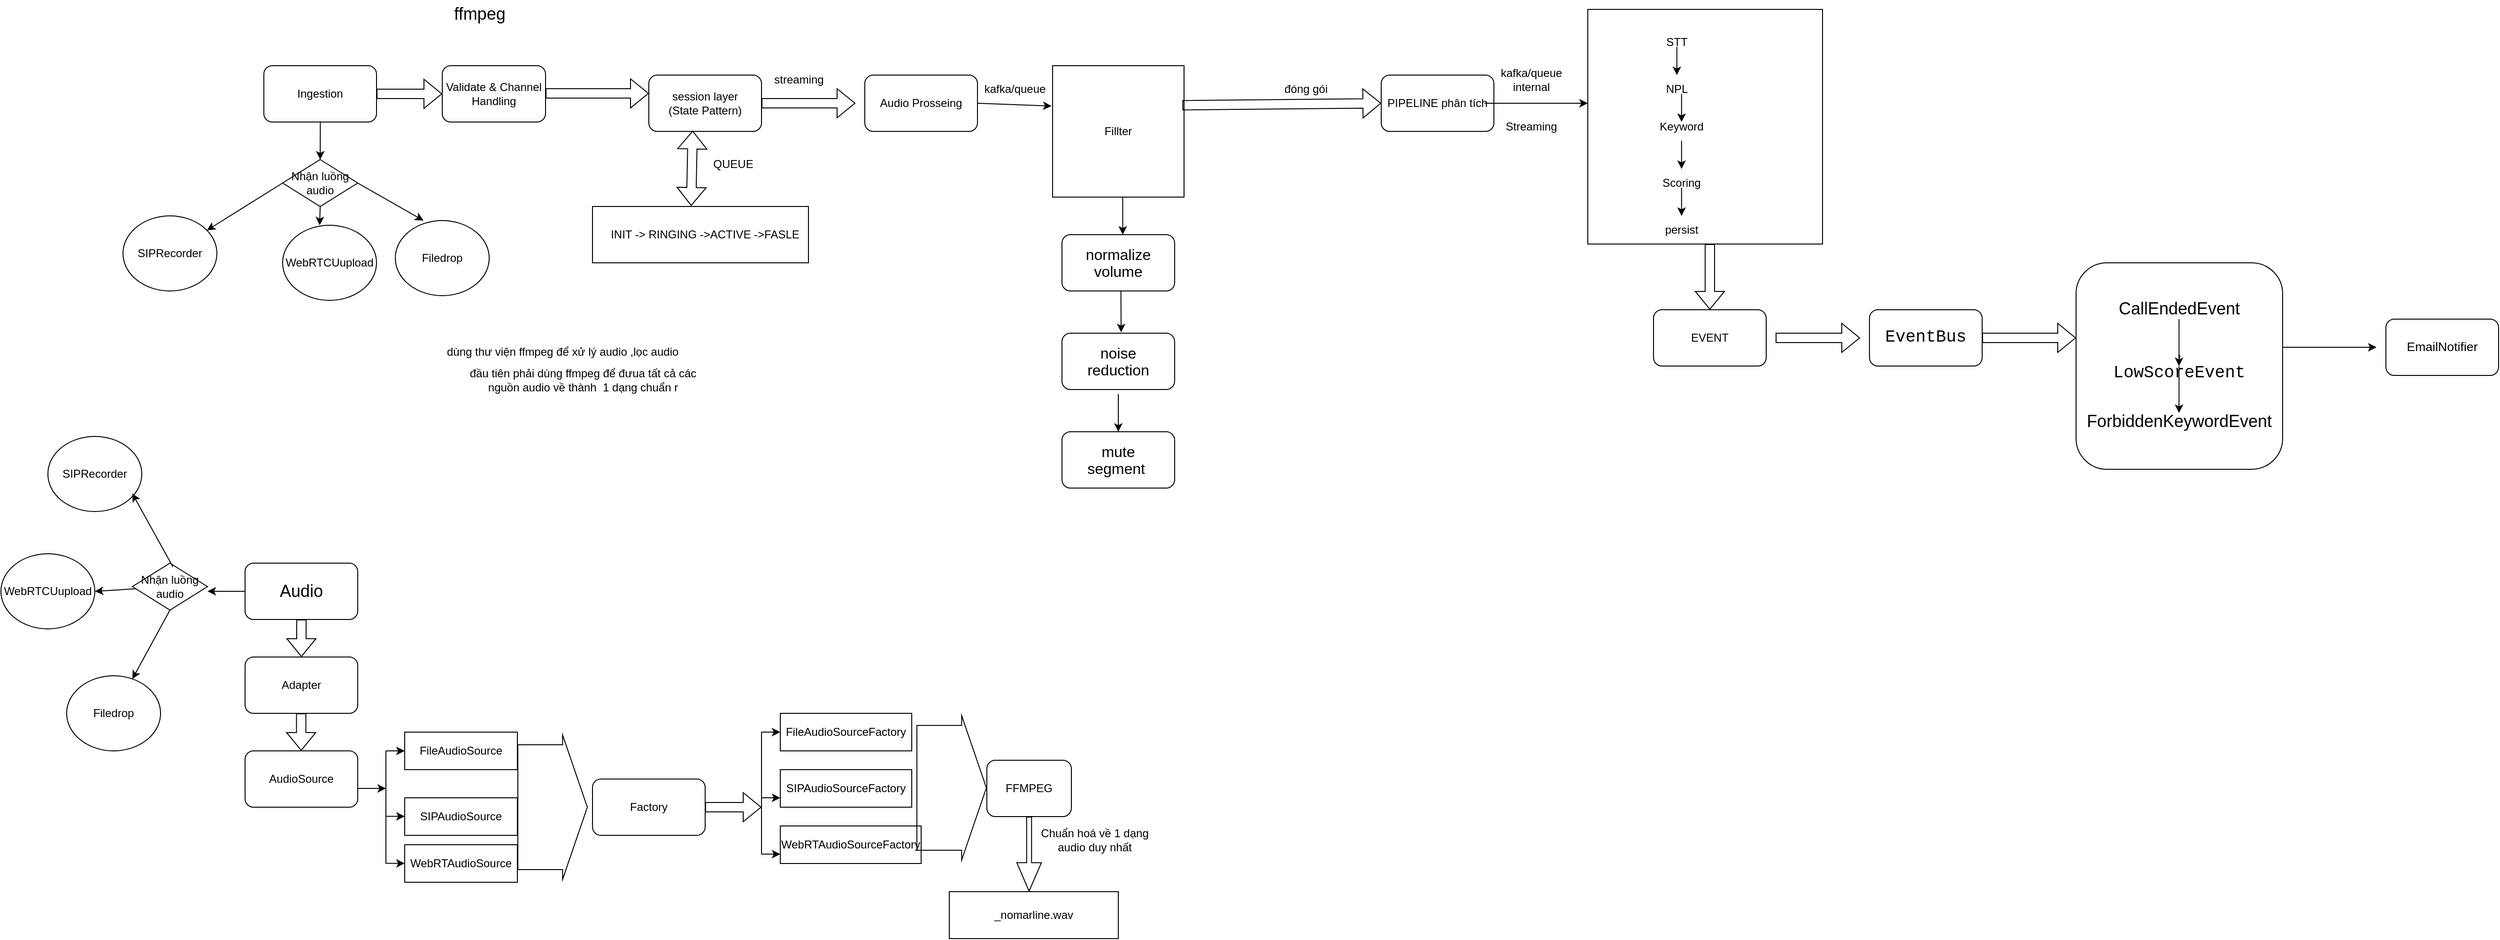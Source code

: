 <mxfile version="28.2.3">
  <diagram name="Page-1" id="5exD3tOwVEBH9GhEouph">
    <mxGraphModel dx="1293" dy="243" grid="1" gridSize="10" guides="1" tooltips="1" connect="1" arrows="1" fold="1" page="1" pageScale="1" pageWidth="850" pageHeight="1100" math="0" shadow="0">
      <root>
        <mxCell id="0" />
        <mxCell id="1" parent="0" />
        <mxCell id="lYN4OYt0fOrp-CvqFd3v-1" value="Ingestion" style="rounded=1;whiteSpace=wrap;html=1;" parent="1" vertex="1">
          <mxGeometry x="10" y="170" width="120" height="60" as="geometry" />
        </mxCell>
        <mxCell id="lYN4OYt0fOrp-CvqFd3v-2" value="SIPRecorder" style="ellipse;whiteSpace=wrap;html=1;" parent="1" vertex="1">
          <mxGeometry x="-140" y="330" width="100" height="80" as="geometry" />
        </mxCell>
        <mxCell id="lYN4OYt0fOrp-CvqFd3v-3" value="WebRTCUupload" style="ellipse;whiteSpace=wrap;html=1;" parent="1" vertex="1">
          <mxGeometry x="30" y="340" width="100" height="80" as="geometry" />
        </mxCell>
        <mxCell id="lYN4OYt0fOrp-CvqFd3v-4" value="Filedrop" style="ellipse;whiteSpace=wrap;html=1;" parent="1" vertex="1">
          <mxGeometry x="150" y="335" width="100" height="80" as="geometry" />
        </mxCell>
        <mxCell id="lYN4OYt0fOrp-CvqFd3v-5" value="Nhận luồng audio" style="rhombus;whiteSpace=wrap;html=1;" parent="1" vertex="1">
          <mxGeometry x="30" y="270" width="80" height="50" as="geometry" />
        </mxCell>
        <mxCell id="lYN4OYt0fOrp-CvqFd3v-6" value="" style="endArrow=classic;html=1;rounded=0;entryX=0.5;entryY=0;entryDx=0;entryDy=0;" parent="1" target="lYN4OYt0fOrp-CvqFd3v-5" edge="1">
          <mxGeometry width="50" height="50" relative="1" as="geometry">
            <mxPoint x="70.15" y="230" as="sourcePoint" />
            <mxPoint x="69.86" y="250" as="targetPoint" />
          </mxGeometry>
        </mxCell>
        <mxCell id="lYN4OYt0fOrp-CvqFd3v-7" value="" style="endArrow=classic;html=1;rounded=0;entryX=0.3;entryY=0;entryDx=0;entryDy=0;entryPerimeter=0;exitX=1;exitY=0.5;exitDx=0;exitDy=0;" parent="1" source="lYN4OYt0fOrp-CvqFd3v-5" target="lYN4OYt0fOrp-CvqFd3v-4" edge="1">
          <mxGeometry width="50" height="50" relative="1" as="geometry">
            <mxPoint x="210" y="300" as="sourcePoint" />
            <mxPoint x="260" y="250" as="targetPoint" />
          </mxGeometry>
        </mxCell>
        <mxCell id="lYN4OYt0fOrp-CvqFd3v-8" value="" style="endArrow=classic;html=1;rounded=0;entryX=0.394;entryY=0;entryDx=0;entryDy=0;entryPerimeter=0;exitX=0.5;exitY=1;exitDx=0;exitDy=0;" parent="1" source="lYN4OYt0fOrp-CvqFd3v-5" target="lYN4OYt0fOrp-CvqFd3v-3" edge="1">
          <mxGeometry width="50" height="50" relative="1" as="geometry">
            <mxPoint x="190" y="310" as="sourcePoint" />
            <mxPoint x="240" y="260" as="targetPoint" />
          </mxGeometry>
        </mxCell>
        <mxCell id="lYN4OYt0fOrp-CvqFd3v-9" value="" style="endArrow=classic;html=1;rounded=0;exitX=0;exitY=0.5;exitDx=0;exitDy=0;" parent="1" source="lYN4OYt0fOrp-CvqFd3v-5" target="lYN4OYt0fOrp-CvqFd3v-2" edge="1">
          <mxGeometry width="50" height="50" relative="1" as="geometry">
            <mxPoint x="20" y="300" as="sourcePoint" />
            <mxPoint x="220" y="250" as="targetPoint" />
          </mxGeometry>
        </mxCell>
        <mxCell id="lYN4OYt0fOrp-CvqFd3v-10" value="session layer&lt;div&gt;(State Pattern)&lt;/div&gt;" style="rounded=1;whiteSpace=wrap;html=1;" parent="1" vertex="1">
          <mxGeometry x="420" y="180" width="120" height="60" as="geometry" />
        </mxCell>
        <mxCell id="lYN4OYt0fOrp-CvqFd3v-11" value="" style="shape=flexArrow;endArrow=classic;html=1;rounded=0;entryX=0;entryY=0.5;entryDx=0;entryDy=0;" parent="1" edge="1">
          <mxGeometry width="50" height="50" relative="1" as="geometry">
            <mxPoint x="310" y="199.52" as="sourcePoint" />
            <mxPoint x="420" y="199.52" as="targetPoint" />
          </mxGeometry>
        </mxCell>
        <mxCell id="lYN4OYt0fOrp-CvqFd3v-12" value="" style="rounded=0;whiteSpace=wrap;html=1;" parent="1" vertex="1">
          <mxGeometry x="360" y="320" width="230" height="60" as="geometry" />
        </mxCell>
        <mxCell id="lYN4OYt0fOrp-CvqFd3v-14" value="INIT -&amp;gt; RINGING -&amp;gt;ACTIVE -&amp;gt;FASLE" style="text;html=1;align=center;verticalAlign=middle;whiteSpace=wrap;rounded=0;" parent="1" vertex="1">
          <mxGeometry x="375" y="335" width="210" height="30" as="geometry" />
        </mxCell>
        <mxCell id="lYN4OYt0fOrp-CvqFd3v-16" value="" style="shape=flexArrow;endArrow=classic;html=1;rounded=0;" parent="1" edge="1">
          <mxGeometry width="50" height="50" relative="1" as="geometry">
            <mxPoint x="540" y="210" as="sourcePoint" />
            <mxPoint x="640" y="210" as="targetPoint" />
          </mxGeometry>
        </mxCell>
        <mxCell id="lYN4OYt0fOrp-CvqFd3v-17" value="Audio Prosseing" style="rounded=1;whiteSpace=wrap;html=1;" parent="1" vertex="1">
          <mxGeometry x="650" y="180" width="120" height="60" as="geometry" />
        </mxCell>
        <mxCell id="lYN4OYt0fOrp-CvqFd3v-18" value="" style="endArrow=classic;html=1;rounded=0;entryX=-0.008;entryY=0.307;entryDx=0;entryDy=0;entryPerimeter=0;" parent="1" target="lYN4OYt0fOrp-CvqFd3v-19" edge="1">
          <mxGeometry width="50" height="50" relative="1" as="geometry">
            <mxPoint x="770" y="210" as="sourcePoint" />
            <mxPoint x="830" y="210" as="targetPoint" />
          </mxGeometry>
        </mxCell>
        <mxCell id="lYN4OYt0fOrp-CvqFd3v-19" value="Fillter" style="whiteSpace=wrap;html=1;aspect=fixed;" parent="1" vertex="1">
          <mxGeometry x="850" y="170" width="140" height="140" as="geometry" />
        </mxCell>
        <mxCell id="lYN4OYt0fOrp-CvqFd3v-25" value="" style="shape=flexArrow;endArrow=classic;html=1;rounded=0;exitX=0.987;exitY=0.301;exitDx=0;exitDy=0;exitPerimeter=0;entryX=0;entryY=0.5;entryDx=0;entryDy=0;" parent="1" source="lYN4OYt0fOrp-CvqFd3v-19" edge="1" target="lYN4OYt0fOrp-CvqFd3v-27">
          <mxGeometry width="50" height="50" relative="1" as="geometry">
            <mxPoint x="1070" y="210" as="sourcePoint" />
            <mxPoint x="1200" y="210" as="targetPoint" />
          </mxGeometry>
        </mxCell>
        <mxCell id="lYN4OYt0fOrp-CvqFd3v-26" value="đóng gói" style="text;html=1;align=center;verticalAlign=middle;whiteSpace=wrap;rounded=0;" parent="1" vertex="1">
          <mxGeometry x="1090" y="180" width="60" height="30" as="geometry" />
        </mxCell>
        <mxCell id="lYN4OYt0fOrp-CvqFd3v-27" value="PIPELINE phân tích" style="rounded=1;whiteSpace=wrap;html=1;" parent="1" vertex="1">
          <mxGeometry x="1200" y="180" width="120" height="60" as="geometry" />
        </mxCell>
        <mxCell id="lYN4OYt0fOrp-CvqFd3v-28" value="" style="endArrow=classic;html=1;rounded=0;entryX=0;entryY=0.4;entryDx=0;entryDy=0;entryPerimeter=0;" parent="1" target="lYN4OYt0fOrp-CvqFd3v-29" edge="1">
          <mxGeometry width="50" height="50" relative="1" as="geometry">
            <mxPoint x="1310" y="210" as="sourcePoint" />
            <mxPoint x="1380" y="210" as="targetPoint" />
          </mxGeometry>
        </mxCell>
        <mxCell id="lYN4OYt0fOrp-CvqFd3v-29" value="" style="whiteSpace=wrap;html=1;aspect=fixed;" parent="1" vertex="1">
          <mxGeometry x="1420" y="110" width="250" height="250" as="geometry" />
        </mxCell>
        <mxCell id="lYN4OYt0fOrp-CvqFd3v-30" value="STT" style="text;html=1;align=center;verticalAlign=middle;whiteSpace=wrap;rounded=0;" parent="1" vertex="1">
          <mxGeometry x="1485" y="130" width="60" height="30" as="geometry" />
        </mxCell>
        <mxCell id="lYN4OYt0fOrp-CvqFd3v-31" value="NPL" style="text;html=1;align=center;verticalAlign=middle;whiteSpace=wrap;rounded=0;" parent="1" vertex="1">
          <mxGeometry x="1485" y="180" width="60" height="30" as="geometry" />
        </mxCell>
        <mxCell id="lYN4OYt0fOrp-CvqFd3v-32" value="Keyword" style="text;html=1;align=center;verticalAlign=middle;whiteSpace=wrap;rounded=0;" parent="1" vertex="1">
          <mxGeometry x="1490" y="220" width="60" height="30" as="geometry" />
        </mxCell>
        <mxCell id="lYN4OYt0fOrp-CvqFd3v-33" value="Scoring" style="text;html=1;align=center;verticalAlign=middle;whiteSpace=wrap;rounded=0;" parent="1" vertex="1">
          <mxGeometry x="1490" y="280" width="60" height="30" as="geometry" />
        </mxCell>
        <mxCell id="lYN4OYt0fOrp-CvqFd3v-34" value="persist" style="text;html=1;align=center;verticalAlign=middle;whiteSpace=wrap;rounded=0;" parent="1" vertex="1">
          <mxGeometry x="1490" y="330" width="60" height="30" as="geometry" />
        </mxCell>
        <mxCell id="lYN4OYt0fOrp-CvqFd3v-35" value="kafka/queue internal" style="text;html=1;align=center;verticalAlign=middle;whiteSpace=wrap;rounded=0;" parent="1" vertex="1">
          <mxGeometry x="1330" y="170" width="60" height="30" as="geometry" />
        </mxCell>
        <mxCell id="lYN4OYt0fOrp-CvqFd3v-40" value="streaming" style="text;html=1;align=center;verticalAlign=middle;whiteSpace=wrap;rounded=0;" parent="1" vertex="1">
          <mxGeometry x="550" y="170" width="60" height="30" as="geometry" />
        </mxCell>
        <mxCell id="lYN4OYt0fOrp-CvqFd3v-41" value="kafka/queue" style="text;html=1;align=center;verticalAlign=middle;whiteSpace=wrap;rounded=0;" parent="1" vertex="1">
          <mxGeometry x="780" y="180" width="60" height="30" as="geometry" />
        </mxCell>
        <mxCell id="lYN4OYt0fOrp-CvqFd3v-42" value="" style="endArrow=classic;html=1;rounded=0;" parent="1" edge="1">
          <mxGeometry width="50" height="50" relative="1" as="geometry">
            <mxPoint x="1514.86" y="150" as="sourcePoint" />
            <mxPoint x="1514.86" y="180" as="targetPoint" />
          </mxGeometry>
        </mxCell>
        <mxCell id="lYN4OYt0fOrp-CvqFd3v-43" value="" style="endArrow=classic;html=1;rounded=0;" parent="1" edge="1">
          <mxGeometry width="50" height="50" relative="1" as="geometry">
            <mxPoint x="1519.86" y="200" as="sourcePoint" />
            <mxPoint x="1519.86" y="230" as="targetPoint" />
          </mxGeometry>
        </mxCell>
        <mxCell id="lYN4OYt0fOrp-CvqFd3v-44" value="" style="endArrow=classic;html=1;rounded=0;" parent="1" edge="1">
          <mxGeometry width="50" height="50" relative="1" as="geometry">
            <mxPoint x="1519.86" y="250" as="sourcePoint" />
            <mxPoint x="1519.86" y="280" as="targetPoint" />
          </mxGeometry>
        </mxCell>
        <mxCell id="lYN4OYt0fOrp-CvqFd3v-45" value="" style="endArrow=classic;html=1;rounded=0;" parent="1" edge="1">
          <mxGeometry width="50" height="50" relative="1" as="geometry">
            <mxPoint x="1519.86" y="300" as="sourcePoint" />
            <mxPoint x="1519.86" y="330" as="targetPoint" />
          </mxGeometry>
        </mxCell>
        <mxCell id="lYN4OYt0fOrp-CvqFd3v-47" value="&lt;span style=&quot;font-size:12.0pt;line-height:107%;&lt;br/&gt;font-family:&amp;quot;Times New Roman&amp;quot;,serif;mso-fareast-font-family:&amp;quot;Times New Roman&amp;quot;;&lt;br/&gt;mso-ansi-language:EN-US;mso-fareast-language:EN-US;mso-bidi-language:AR-SA&quot;&gt;normalize&lt;br/&gt;volume&lt;/span&gt;" style="rounded=1;whiteSpace=wrap;html=1;" parent="1" vertex="1">
          <mxGeometry x="860" y="350" width="120" height="60" as="geometry" />
        </mxCell>
        <mxCell id="lYN4OYt0fOrp-CvqFd3v-48" value="" style="endArrow=classic;html=1;rounded=0;" parent="1" edge="1">
          <mxGeometry width="50" height="50" relative="1" as="geometry">
            <mxPoint x="924.71" y="310" as="sourcePoint" />
            <mxPoint x="924.71" y="350" as="targetPoint" />
          </mxGeometry>
        </mxCell>
        <mxCell id="lYN4OYt0fOrp-CvqFd3v-50" value="" style="endArrow=classic;html=1;rounded=0;entryX=0.646;entryY=-0.025;entryDx=0;entryDy=0;entryPerimeter=0;exitX=0.523;exitY=1;exitDx=0;exitDy=0;exitPerimeter=0;" parent="1" source="lYN4OYt0fOrp-CvqFd3v-49" edge="1">
          <mxGeometry width="50" height="50" relative="1" as="geometry">
            <mxPoint x="944.96" y="462.52" as="sourcePoint" />
            <mxPoint x="955.04" y="500" as="targetPoint" />
          </mxGeometry>
        </mxCell>
        <mxCell id="lYN4OYt0fOrp-CvqFd3v-51" value="&lt;span style=&quot;font-size:12.0pt;line-height:107%;&lt;br/&gt;font-family:&amp;quot;Times New Roman&amp;quot;,serif;mso-fareast-font-family:&amp;quot;Times New Roman&amp;quot;;&lt;br/&gt;mso-ansi-language:EN-US;mso-fareast-language:EN-US;mso-bidi-language:AR-SA&quot;&gt;mute&lt;br/&gt;segment&amp;nbsp;&lt;/span&gt;" style="rounded=1;whiteSpace=wrap;html=1;" parent="1" vertex="1">
          <mxGeometry x="860" y="560" width="120" height="60" as="geometry" />
        </mxCell>
        <mxCell id="lYN4OYt0fOrp-CvqFd3v-53" value="" style="shape=flexArrow;endArrow=classic;html=1;rounded=0;exitX=1;exitY=1;exitDx=0;exitDy=0;" parent="1" source="lYN4OYt0fOrp-CvqFd3v-34" edge="1">
          <mxGeometry width="50" height="50" relative="1" as="geometry">
            <mxPoint x="1500" y="480" as="sourcePoint" />
            <mxPoint x="1550" y="430" as="targetPoint" />
          </mxGeometry>
        </mxCell>
        <mxCell id="lYN4OYt0fOrp-CvqFd3v-56" value="EVENT" style="rounded=1;whiteSpace=wrap;html=1;" parent="1" vertex="1">
          <mxGeometry x="1490" y="430" width="120" height="60" as="geometry" />
        </mxCell>
        <mxCell id="lYN4OYt0fOrp-CvqFd3v-57" value="" style="shape=flexArrow;endArrow=classic;html=1;rounded=0;" parent="1" edge="1">
          <mxGeometry width="50" height="50" relative="1" as="geometry">
            <mxPoint x="1620" y="460" as="sourcePoint" />
            <mxPoint x="1710" y="460" as="targetPoint" />
          </mxGeometry>
        </mxCell>
        <mxCell id="lYN4OYt0fOrp-CvqFd3v-58" value="&lt;span style=&quot;line-height: 107%; font-family: &amp;quot;Courier New&amp;quot;;&quot;&gt;&lt;font style=&quot;font-size: 18px;&quot;&gt;EventBus&lt;/font&gt;&lt;/span&gt;" style="rounded=1;whiteSpace=wrap;html=1;" parent="1" vertex="1">
          <mxGeometry x="1720" y="430" width="120" height="60" as="geometry" />
        </mxCell>
        <mxCell id="lYN4OYt0fOrp-CvqFd3v-60" value="" style="shape=flexArrow;endArrow=classic;html=1;rounded=0;" parent="1" edge="1">
          <mxGeometry width="50" height="50" relative="1" as="geometry">
            <mxPoint x="1840" y="460" as="sourcePoint" />
            <mxPoint x="1940" y="460" as="targetPoint" />
          </mxGeometry>
        </mxCell>
        <mxCell id="lYN4OYt0fOrp-CvqFd3v-61" value="" style="rounded=1;whiteSpace=wrap;html=1;" parent="1" vertex="1">
          <mxGeometry x="1940" y="380" width="220" height="220" as="geometry" />
        </mxCell>
        <mxCell id="lYN4OYt0fOrp-CvqFd3v-62" value="&lt;span style=&quot;line-height: 107%;&quot;&gt;&lt;font style=&quot;font-size: 18px;&quot;&gt;CallEndedEvent&lt;/font&gt;&lt;/span&gt;" style="text;html=1;align=center;verticalAlign=middle;whiteSpace=wrap;rounded=0;" parent="1" vertex="1">
          <mxGeometry x="2020" y="415" width="60" height="30" as="geometry" />
        </mxCell>
        <mxCell id="lYN4OYt0fOrp-CvqFd3v-63" value="&lt;font style=&quot;font-size: 18px;&quot;&gt;&lt;span style=&quot;line-height: 107%;&quot;&gt;, &lt;/span&gt;&lt;span style=&quot;line-height: 107%; font-family: &amp;quot;Courier New&amp;quot;;&quot;&gt;LowScoreEvent&lt;/span&gt;&lt;/font&gt;" style="text;html=1;align=center;verticalAlign=middle;whiteSpace=wrap;rounded=0;" parent="1" vertex="1">
          <mxGeometry x="2020" y="470" width="60" height="30" as="geometry" />
        </mxCell>
        <mxCell id="lYN4OYt0fOrp-CvqFd3v-64" value="&lt;span style=&quot;line-height: 107%;&quot;&gt;&lt;font style=&quot;font-size: 18px;&quot;&gt;ForbiddenKeywordEvent&lt;/font&gt;&lt;/span&gt;" style="text;html=1;align=center;verticalAlign=middle;whiteSpace=wrap;rounded=0;" parent="1" vertex="1">
          <mxGeometry x="2020" y="535" width="60" height="30" as="geometry" />
        </mxCell>
        <mxCell id="lYN4OYt0fOrp-CvqFd3v-65" value="" style="endArrow=classic;html=1;rounded=0;" parent="1" edge="1">
          <mxGeometry width="50" height="50" relative="1" as="geometry">
            <mxPoint x="2049.66" y="440" as="sourcePoint" />
            <mxPoint x="2049.66" y="490" as="targetPoint" />
          </mxGeometry>
        </mxCell>
        <mxCell id="lYN4OYt0fOrp-CvqFd3v-66" value="" style="endArrow=classic;html=1;rounded=0;" parent="1" edge="1">
          <mxGeometry width="50" height="50" relative="1" as="geometry">
            <mxPoint x="2049.66" y="490" as="sourcePoint" />
            <mxPoint x="2049.66" y="540" as="targetPoint" />
          </mxGeometry>
        </mxCell>
        <mxCell id="lYN4OYt0fOrp-CvqFd3v-67" value="" style="endArrow=classic;html=1;rounded=0;" parent="1" edge="1">
          <mxGeometry width="50" height="50" relative="1" as="geometry">
            <mxPoint x="2160" y="470" as="sourcePoint" />
            <mxPoint x="2260" y="470" as="targetPoint" />
          </mxGeometry>
        </mxCell>
        <mxCell id="lYN4OYt0fOrp-CvqFd3v-68" value="&lt;span style=&quot;font-size:10.0pt;line-height:107%;&lt;br/&gt;font-family:&amp;quot;Courier New&amp;quot;;mso-fareast-font-family:&amp;quot;Times New Roman&amp;quot;;mso-ansi-language:&lt;br/&gt;EN-US;mso-fareast-language:EN-US;mso-bidi-language:AR-SA&quot;&gt;EmailNotifier&lt;/span&gt;" style="rounded=1;whiteSpace=wrap;html=1;" parent="1" vertex="1">
          <mxGeometry x="2270" y="440" width="120" height="60" as="geometry" />
        </mxCell>
        <mxCell id="lYN4OYt0fOrp-CvqFd3v-70" value="" style="shape=flexArrow;endArrow=classic;startArrow=classic;html=1;rounded=0;exitX=0.457;exitY=-0.012;exitDx=0;exitDy=0;entryX=0.389;entryY=0.986;entryDx=0;entryDy=0;entryPerimeter=0;exitPerimeter=0;" parent="1" source="lYN4OYt0fOrp-CvqFd3v-12" target="lYN4OYt0fOrp-CvqFd3v-10" edge="1">
          <mxGeometry width="100" height="100" relative="1" as="geometry">
            <mxPoint x="290" y="350" as="sourcePoint" />
            <mxPoint x="140" y="220" as="targetPoint" />
          </mxGeometry>
        </mxCell>
        <mxCell id="lYN4OYt0fOrp-CvqFd3v-71" value="QUEUE" style="text;html=1;align=center;verticalAlign=middle;whiteSpace=wrap;rounded=0;" parent="1" vertex="1">
          <mxGeometry x="480" y="260" width="60" height="30" as="geometry" />
        </mxCell>
        <mxCell id="lYN4OYt0fOrp-CvqFd3v-72" value="Streaming" style="text;html=1;align=center;verticalAlign=middle;whiteSpace=wrap;rounded=0;" parent="1" vertex="1">
          <mxGeometry x="1330" y="220" width="60" height="30" as="geometry" />
        </mxCell>
        <mxCell id="lYN4OYt0fOrp-CvqFd3v-73" value="dùng thư viện ffmpeg để xử lý audio ,lọc audio&amp;nbsp;" style="text;html=1;align=center;verticalAlign=middle;whiteSpace=wrap;rounded=0;" parent="1" vertex="1">
          <mxGeometry x="-20" y="415" width="700" height="120" as="geometry" />
        </mxCell>
        <mxCell id="lYN4OYt0fOrp-CvqFd3v-74" value="đầu tiên phải dùng ffmpeg để đưua tất cả các nguồn audio về thành&amp;nbsp; 1 dạng chuẩn r" style="text;html=1;align=center;verticalAlign=middle;whiteSpace=wrap;rounded=0;" parent="1" vertex="1">
          <mxGeometry x="210" y="490" width="280" height="30" as="geometry" />
        </mxCell>
        <mxCell id="U8JCTARTQG8S7cbm4cmT-1" value="&lt;font style=&quot;font-size: 18px;&quot;&gt;ffmpeg&lt;/font&gt;" style="text;html=1;align=center;verticalAlign=middle;whiteSpace=wrap;rounded=0;" parent="1" vertex="1">
          <mxGeometry x="210" y="100" width="60" height="30" as="geometry" />
        </mxCell>
        <mxCell id="U8JCTARTQG8S7cbm4cmT-2" value="&lt;font style=&quot;font-size: 18px;&quot;&gt;Audio&lt;/font&gt;" style="rounded=1;whiteSpace=wrap;html=1;" parent="1" vertex="1">
          <mxGeometry x="-10" y="700" width="120" height="60" as="geometry" />
        </mxCell>
        <mxCell id="U8JCTARTQG8S7cbm4cmT-3" value="Nhận luồng audio" style="rhombus;whiteSpace=wrap;html=1;" parent="1" vertex="1">
          <mxGeometry x="-130" y="700" width="80" height="50" as="geometry" />
        </mxCell>
        <mxCell id="U8JCTARTQG8S7cbm4cmT-4" value="" style="endArrow=classic;html=1;rounded=0;exitX=0;exitY=0.5;exitDx=0;exitDy=0;" parent="1" source="U8JCTARTQG8S7cbm4cmT-2" edge="1">
          <mxGeometry width="50" height="50" relative="1" as="geometry">
            <mxPoint x="39.89" y="760" as="sourcePoint" />
            <mxPoint x="-50" y="730" as="targetPoint" />
          </mxGeometry>
        </mxCell>
        <mxCell id="U8JCTARTQG8S7cbm4cmT-5" value="SIPRecorder" style="ellipse;whiteSpace=wrap;html=1;" parent="1" vertex="1">
          <mxGeometry x="-220" y="565" width="100" height="80" as="geometry" />
        </mxCell>
        <mxCell id="U8JCTARTQG8S7cbm4cmT-6" value="WebRTCUupload" style="ellipse;whiteSpace=wrap;html=1;" parent="1" vertex="1">
          <mxGeometry x="-270" y="690" width="100" height="80" as="geometry" />
        </mxCell>
        <mxCell id="U8JCTARTQG8S7cbm4cmT-7" value="Filedrop" style="ellipse;whiteSpace=wrap;html=1;" parent="1" vertex="1">
          <mxGeometry x="-200" y="820" width="100" height="80" as="geometry" />
        </mxCell>
        <mxCell id="U8JCTARTQG8S7cbm4cmT-8" value="" style="endArrow=classic;html=1;rounded=0;exitX=0.539;exitY=0.077;exitDx=0;exitDy=0;entryX=0.899;entryY=0.76;entryDx=0;entryDy=0;entryPerimeter=0;exitPerimeter=0;" parent="1" source="U8JCTARTQG8S7cbm4cmT-3" target="U8JCTARTQG8S7cbm4cmT-5" edge="1">
          <mxGeometry width="50" height="50" relative="1" as="geometry">
            <mxPoint y="830" as="sourcePoint" />
            <mxPoint x="-81" y="880" as="targetPoint" />
          </mxGeometry>
        </mxCell>
        <mxCell id="U8JCTARTQG8S7cbm4cmT-9" value="" style="endArrow=classic;html=1;rounded=0;exitX=0.5;exitY=1;exitDx=0;exitDy=0;" parent="1" source="U8JCTARTQG8S7cbm4cmT-3" target="U8JCTARTQG8S7cbm4cmT-7" edge="1">
          <mxGeometry width="50" height="50" relative="1" as="geometry">
            <mxPoint x="80" y="820" as="sourcePoint" />
            <mxPoint x="150" y="860" as="targetPoint" />
          </mxGeometry>
        </mxCell>
        <mxCell id="U8JCTARTQG8S7cbm4cmT-10" value="" style="endArrow=classic;html=1;rounded=0;entryX=1;entryY=0.5;entryDx=0;entryDy=0;" parent="1" source="U8JCTARTQG8S7cbm4cmT-3" target="U8JCTARTQG8S7cbm4cmT-6" edge="1">
          <mxGeometry width="50" height="50" relative="1" as="geometry">
            <mxPoint x="39.89" y="850" as="sourcePoint" />
            <mxPoint x="39.74" y="890" as="targetPoint" />
          </mxGeometry>
        </mxCell>
        <mxCell id="U8JCTARTQG8S7cbm4cmT-11" value="" style="shape=flexArrow;endArrow=classic;html=1;rounded=0;" parent="1" source="U8JCTARTQG8S7cbm4cmT-2" edge="1">
          <mxGeometry width="50" height="50" relative="1" as="geometry">
            <mxPoint x="110" y="729.41" as="sourcePoint" />
            <mxPoint x="50" y="800" as="targetPoint" />
          </mxGeometry>
        </mxCell>
        <mxCell id="U8JCTARTQG8S7cbm4cmT-13" value="Adapter" style="rounded=1;whiteSpace=wrap;html=1;" parent="1" vertex="1">
          <mxGeometry x="-10" y="800" width="120" height="60" as="geometry" />
        </mxCell>
        <mxCell id="U8JCTARTQG8S7cbm4cmT-15" value="AudioSource" style="rounded=1;whiteSpace=wrap;html=1;" parent="1" vertex="1">
          <mxGeometry x="-10" y="900" width="120" height="60" as="geometry" />
        </mxCell>
        <mxCell id="U8JCTARTQG8S7cbm4cmT-16" value="" style="shape=flexArrow;endArrow=classic;html=1;rounded=0;entryX=0;entryY=0.5;entryDx=0;entryDy=0;width=132.941;endSize=8.447;" parent="1" edge="1">
          <mxGeometry width="50" height="50" relative="1" as="geometry">
            <mxPoint x="280" y="960" as="sourcePoint" />
            <mxPoint x="355.0" y="960" as="targetPoint" />
          </mxGeometry>
        </mxCell>
        <mxCell id="U8JCTARTQG8S7cbm4cmT-17" value="" style="shape=flexArrow;endArrow=classic;html=1;rounded=0;" parent="1" edge="1">
          <mxGeometry width="50" height="50" relative="1" as="geometry">
            <mxPoint x="480" y="960" as="sourcePoint" />
            <mxPoint x="540" y="960" as="targetPoint" />
          </mxGeometry>
        </mxCell>
        <mxCell id="U8JCTARTQG8S7cbm4cmT-18" value="Factory" style="rounded=1;whiteSpace=wrap;html=1;" parent="1" vertex="1">
          <mxGeometry x="360" y="930" width="120" height="60" as="geometry" />
        </mxCell>
        <mxCell id="U8JCTARTQG8S7cbm4cmT-19" value="" style="endArrow=classic;html=1;rounded=0;" parent="1" edge="1">
          <mxGeometry width="50" height="50" relative="1" as="geometry">
            <mxPoint x="110" y="940" as="sourcePoint" />
            <mxPoint x="140" y="940" as="targetPoint" />
          </mxGeometry>
        </mxCell>
        <mxCell id="U8JCTARTQG8S7cbm4cmT-20" value="FileAudioSource" style="rounded=0;whiteSpace=wrap;html=1;" parent="1" vertex="1">
          <mxGeometry x="160" y="880" width="120" height="40" as="geometry" />
        </mxCell>
        <mxCell id="U8JCTARTQG8S7cbm4cmT-21" value="WebRTAudioSource" style="rounded=0;whiteSpace=wrap;html=1;" parent="1" vertex="1">
          <mxGeometry x="160" y="1000" width="120" height="40" as="geometry" />
        </mxCell>
        <mxCell id="U8JCTARTQG8S7cbm4cmT-22" value="SIPAudioSource" style="rounded=0;whiteSpace=wrap;html=1;" parent="1" vertex="1">
          <mxGeometry x="160" y="950" width="120" height="40" as="geometry" />
        </mxCell>
        <mxCell id="U8JCTARTQG8S7cbm4cmT-23" value="" style="endArrow=none;html=1;rounded=0;" parent="1" edge="1">
          <mxGeometry width="50" height="50" relative="1" as="geometry">
            <mxPoint x="140" y="1020" as="sourcePoint" />
            <mxPoint x="140" y="900" as="targetPoint" />
          </mxGeometry>
        </mxCell>
        <mxCell id="U8JCTARTQG8S7cbm4cmT-24" value="" style="endArrow=classic;html=1;rounded=0;" parent="1" edge="1">
          <mxGeometry width="50" height="50" relative="1" as="geometry">
            <mxPoint x="140" y="1019.83" as="sourcePoint" />
            <mxPoint x="160" y="1019.83" as="targetPoint" />
          </mxGeometry>
        </mxCell>
        <mxCell id="U8JCTARTQG8S7cbm4cmT-25" value="" style="endArrow=classic;html=1;rounded=0;" parent="1" edge="1">
          <mxGeometry width="50" height="50" relative="1" as="geometry">
            <mxPoint x="140" y="900" as="sourcePoint" />
            <mxPoint x="160" y="900" as="targetPoint" />
          </mxGeometry>
        </mxCell>
        <mxCell id="U8JCTARTQG8S7cbm4cmT-26" value="" style="endArrow=classic;html=1;rounded=0;" parent="1" edge="1">
          <mxGeometry width="50" height="50" relative="1" as="geometry">
            <mxPoint x="140" y="969.76" as="sourcePoint" />
            <mxPoint x="160" y="969.76" as="targetPoint" />
          </mxGeometry>
        </mxCell>
        <mxCell id="U8JCTARTQG8S7cbm4cmT-28" value="" style="shape=flexArrow;endArrow=classic;html=1;rounded=0;" parent="1" edge="1">
          <mxGeometry width="50" height="50" relative="1" as="geometry">
            <mxPoint x="49.76" y="860" as="sourcePoint" />
            <mxPoint x="49.76" y="900" as="targetPoint" />
          </mxGeometry>
        </mxCell>
        <mxCell id="U8JCTARTQG8S7cbm4cmT-29" value="FileAudioSourceFactory" style="rounded=0;whiteSpace=wrap;html=1;" parent="1" vertex="1">
          <mxGeometry x="560" y="860" width="140" height="40" as="geometry" />
        </mxCell>
        <mxCell id="U8JCTARTQG8S7cbm4cmT-30" value="SIPAudioSourceFactory" style="rounded=0;whiteSpace=wrap;html=1;" parent="1" vertex="1">
          <mxGeometry x="560" y="920" width="140" height="40" as="geometry" />
        </mxCell>
        <mxCell id="U8JCTARTQG8S7cbm4cmT-31" value="WebRTAudioSourceFactory" style="rounded=0;whiteSpace=wrap;html=1;" parent="1" vertex="1">
          <mxGeometry x="560" y="980" width="150" height="40" as="geometry" />
        </mxCell>
        <mxCell id="U8JCTARTQG8S7cbm4cmT-32" value="" style="endArrow=none;html=1;rounded=0;" parent="1" edge="1">
          <mxGeometry width="50" height="50" relative="1" as="geometry">
            <mxPoint x="540" y="1010" as="sourcePoint" />
            <mxPoint x="540" y="880" as="targetPoint" />
          </mxGeometry>
        </mxCell>
        <mxCell id="U8JCTARTQG8S7cbm4cmT-33" value="" style="endArrow=classic;html=1;rounded=0;" parent="1" target="U8JCTARTQG8S7cbm4cmT-29" edge="1">
          <mxGeometry width="50" height="50" relative="1" as="geometry">
            <mxPoint x="540" y="880" as="sourcePoint" />
            <mxPoint x="590" y="820" as="targetPoint" />
          </mxGeometry>
        </mxCell>
        <mxCell id="U8JCTARTQG8S7cbm4cmT-34" value="" style="endArrow=classic;html=1;rounded=0;" parent="1" edge="1">
          <mxGeometry width="50" height="50" relative="1" as="geometry">
            <mxPoint x="540" y="950" as="sourcePoint" />
            <mxPoint x="560" y="950" as="targetPoint" />
          </mxGeometry>
        </mxCell>
        <mxCell id="U8JCTARTQG8S7cbm4cmT-35" value="" style="endArrow=classic;html=1;rounded=0;" parent="1" edge="1">
          <mxGeometry width="50" height="50" relative="1" as="geometry">
            <mxPoint x="540" y="1010" as="sourcePoint" />
            <mxPoint x="560" y="1010" as="targetPoint" />
          </mxGeometry>
        </mxCell>
        <mxCell id="U8JCTARTQG8S7cbm4cmT-36" value="" style="shape=flexArrow;endArrow=classic;html=1;rounded=0;entryX=0;entryY=0.5;entryDx=0;entryDy=0;width=132.941;endSize=8.447;" parent="1" edge="1">
          <mxGeometry width="50" height="50" relative="1" as="geometry">
            <mxPoint x="705" y="939.38" as="sourcePoint" />
            <mxPoint x="780.0" y="939.38" as="targetPoint" />
          </mxGeometry>
        </mxCell>
        <mxCell id="U8JCTARTQG8S7cbm4cmT-37" value="FFMPEG" style="rounded=1;whiteSpace=wrap;html=1;" parent="1" vertex="1">
          <mxGeometry x="780" y="910" width="90" height="60" as="geometry" />
        </mxCell>
        <mxCell id="U8JCTARTQG8S7cbm4cmT-39" value="" style="shape=flexArrow;endArrow=classic;html=1;rounded=0;width=5.217;endSize=9.809;exitX=0.5;exitY=1;exitDx=0;exitDy=0;" parent="1" source="U8JCTARTQG8S7cbm4cmT-37" edge="1">
          <mxGeometry width="50" height="50" relative="1" as="geometry">
            <mxPoint x="790" y="1010" as="sourcePoint" />
            <mxPoint x="825" y="1050" as="targetPoint" />
          </mxGeometry>
        </mxCell>
        <mxCell id="U8JCTARTQG8S7cbm4cmT-42" value="Chuẩn hoá về 1 dạng audio duy nhất" style="text;html=1;align=center;verticalAlign=middle;whiteSpace=wrap;rounded=0;" parent="1" vertex="1">
          <mxGeometry x="830" y="980" width="130" height="30" as="geometry" />
        </mxCell>
        <mxCell id="U8JCTARTQG8S7cbm4cmT-43" value="_nomarline.wav" style="rounded=0;whiteSpace=wrap;html=1;" parent="1" vertex="1">
          <mxGeometry x="740" y="1050" width="180" height="50" as="geometry" />
        </mxCell>
        <mxCell id="NaFYUAFEIpMnl4l0nRg4-1" value="Validate &amp;amp; Channel Handling" style="rounded=1;whiteSpace=wrap;html=1;" vertex="1" parent="1">
          <mxGeometry x="200" y="170" width="110" height="60" as="geometry" />
        </mxCell>
        <mxCell id="NaFYUAFEIpMnl4l0nRg4-2" value="" style="shape=flexArrow;endArrow=classic;html=1;rounded=0;entryX=0;entryY=0.5;entryDx=0;entryDy=0;" edge="1" parent="1" target="NaFYUAFEIpMnl4l0nRg4-1">
          <mxGeometry width="50" height="50" relative="1" as="geometry">
            <mxPoint x="130" y="200" as="sourcePoint" />
            <mxPoint x="180" y="150" as="targetPoint" />
          </mxGeometry>
        </mxCell>
        <mxCell id="NaFYUAFEIpMnl4l0nRg4-3" value="" style="endArrow=classic;html=1;rounded=0;exitX=0.523;exitY=1;exitDx=0;exitDy=0;exitPerimeter=0;" edge="1" parent="1" source="lYN4OYt0fOrp-CvqFd3v-47">
          <mxGeometry width="50" height="50" relative="1" as="geometry">
            <mxPoint x="923" y="410" as="sourcePoint" />
            <mxPoint x="923" y="454" as="targetPoint" />
          </mxGeometry>
        </mxCell>
        <mxCell id="lYN4OYt0fOrp-CvqFd3v-49" value="&lt;span style=&quot;font-size:12.0pt;line-height:107%;&lt;br/&gt;font-family:&amp;quot;Times New Roman&amp;quot;,serif;mso-fareast-font-family:&amp;quot;Times New Roman&amp;quot;;&lt;br/&gt;mso-ansi-language:EN-US;mso-fareast-language:EN-US;mso-bidi-language:AR-SA&quot;&gt;noise&lt;br/&gt;reduction&lt;/span&gt;" style="rounded=1;whiteSpace=wrap;html=1;" parent="1" vertex="1">
          <mxGeometry x="860" y="455" width="120" height="60" as="geometry" />
        </mxCell>
        <mxCell id="NaFYUAFEIpMnl4l0nRg4-4" value="" style="endArrow=classic;html=1;rounded=0;entryX=0.5;entryY=0;entryDx=0;entryDy=0;" edge="1" parent="1" target="lYN4OYt0fOrp-CvqFd3v-51">
          <mxGeometry width="50" height="50" relative="1" as="geometry">
            <mxPoint x="920" y="520" as="sourcePoint" />
            <mxPoint x="970" y="470" as="targetPoint" />
          </mxGeometry>
        </mxCell>
      </root>
    </mxGraphModel>
  </diagram>
</mxfile>
